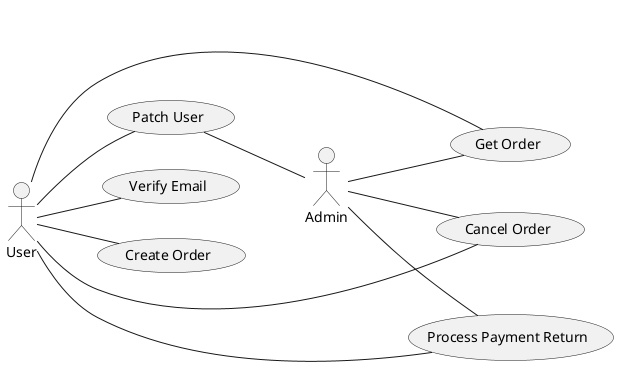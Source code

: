 @startuml
left to right direction
:User: as User
:Admin: as Admin

(Verify Email) as (VerifyEmail)
(Patch User) as (PatchUser)
(Create Order) as (CreateOrder)
(Get Order) as (GetOrder)
(Cancel Order) as (CancelOrder)
(Process Payment Return) as (ProcessPaymentReturn)

User -- (VerifyEmail)
User -- (PatchUser)
User -- (CreateOrder)
User -- (GetOrder)
User -- (CancelOrder)
User -- (ProcessPaymentReturn)

Admin -up-  (PatchUser)
Admin -- (GetOrder)
Admin -- (CancelOrder)
Admin -- (ProcessPaymentReturn)

@enduml
